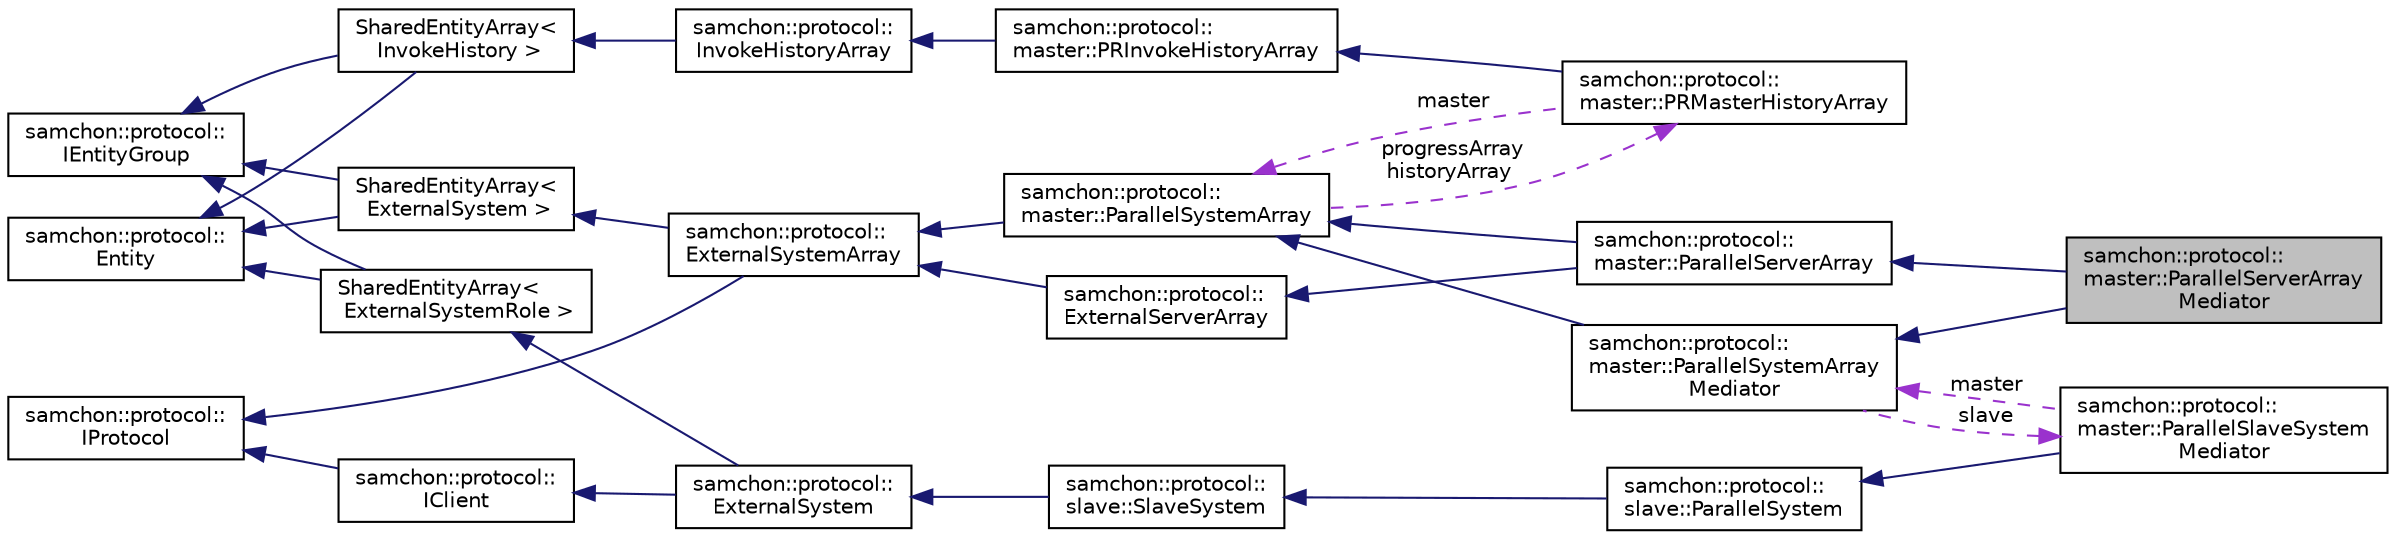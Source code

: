 digraph "samchon::protocol::master::ParallelServerArrayMediator"
{
  edge [fontname="Helvetica",fontsize="10",labelfontname="Helvetica",labelfontsize="10"];
  node [fontname="Helvetica",fontsize="10",shape=record];
  rankdir="LR";
  Node1 [label="samchon::protocol::\lmaster::ParallelServerArray\lMediator",height=0.2,width=0.4,color="black", fillcolor="grey75", style="filled", fontcolor="black"];
  Node2 -> Node1 [dir="back",color="midnightblue",fontsize="10",style="solid",fontname="Helvetica"];
  Node2 [label="samchon::protocol::\lmaster::ParallelSystemArray\lMediator",height=0.2,width=0.4,color="black", fillcolor="white", style="filled",URL="$d3/d18/classsamchon_1_1protocol_1_1master_1_1ParallelSystemArrayMediator.html",tooltip="A mediator of parallel system between master and slaves. "];
  Node3 -> Node2 [dir="back",color="midnightblue",fontsize="10",style="solid",fontname="Helvetica"];
  Node3 [label="samchon::protocol::\lmaster::ParallelSystemArray",height=0.2,width=0.4,color="black", fillcolor="white", style="filled",URL="$d8/d9c/classsamchon_1_1protocol_1_1master_1_1ParallelSystemArray.html",tooltip="An array of parallel system drivers. "];
  Node4 -> Node3 [dir="back",color="midnightblue",fontsize="10",style="solid",fontname="Helvetica"];
  Node4 [label="samchon::protocol::\lExternalSystemArray",height=0.2,width=0.4,color="black", fillcolor="white", style="filled",URL="$d9/dc6/classsamchon_1_1protocol_1_1ExternalSystemArray.html",tooltip="An array of ExternalSystem(s). "];
  Node5 -> Node4 [dir="back",color="midnightblue",fontsize="10",style="solid",fontname="Helvetica"];
  Node5 [label="SharedEntityArray\<\l ExternalSystem \>",height=0.2,width=0.4,color="black", fillcolor="white", style="filled",URL="$d4/deb/classsamchon_1_1protocol_1_1EntityGroup.html",tooltip="An Entity and a container of children Entity objects. "];
  Node6 -> Node5 [dir="back",color="midnightblue",fontsize="10",style="solid",fontname="Helvetica"];
  Node6 [label="samchon::protocol::\lEntity",height=0.2,width=0.4,color="black", fillcolor="white", style="filled",URL="$d0/d3e/classsamchon_1_1protocol_1_1Entity.html",tooltip="An entity, a standard data class. "];
  Node7 -> Node5 [dir="back",color="midnightblue",fontsize="10",style="solid",fontname="Helvetica"];
  Node7 [label="samchon::protocol::\lIEntityGroup",height=0.2,width=0.4,color="black", fillcolor="white", style="filled",URL="$d9/d4c/classsamchon_1_1protocol_1_1IEntityGroup.html",tooltip="An iternface for entity group. "];
  Node8 -> Node4 [dir="back",color="midnightblue",fontsize="10",style="solid",fontname="Helvetica"];
  Node8 [label="samchon::protocol::\lIProtocol",height=0.2,width=0.4,color="black", fillcolor="white", style="filled",URL="$d4/dcf/classsamchon_1_1protocol_1_1IProtocol.html",tooltip="An interface of Invoke message chain. "];
  Node9 -> Node3 [dir="back",color="darkorchid3",fontsize="10",style="dashed",label=" progressArray\nhistoryArray" ,fontname="Helvetica"];
  Node9 [label="samchon::protocol::\lmaster::PRMasterHistoryArray",height=0.2,width=0.4,color="black", fillcolor="white", style="filled",URL="$d6/dd8/classsamchon_1_1protocol_1_1master_1_1PRMasterHistoryArray.html",tooltip="An array of invoke histories of master. "];
  Node10 -> Node9 [dir="back",color="midnightblue",fontsize="10",style="solid",fontname="Helvetica"];
  Node10 [label="samchon::protocol::\lmaster::PRInvokeHistoryArray",height=0.2,width=0.4,color="black", fillcolor="white", style="filled",URL="$df/d50/classsamchon_1_1protocol_1_1master_1_1PRInvokeHistoryArray.html",tooltip="An array of PRInvokeHistory. "];
  Node11 -> Node10 [dir="back",color="midnightblue",fontsize="10",style="solid",fontname="Helvetica"];
  Node11 [label="samchon::protocol::\lInvokeHistoryArray",height=0.2,width=0.4,color="black", fillcolor="white", style="filled",URL="$d1/d7b/classsamchon_1_1protocol_1_1InvokeHistoryArray.html",tooltip="An array of InvokeHistory. "];
  Node12 -> Node11 [dir="back",color="midnightblue",fontsize="10",style="solid",fontname="Helvetica"];
  Node12 [label="SharedEntityArray\<\l InvokeHistory \>",height=0.2,width=0.4,color="black", fillcolor="white", style="filled",URL="$d4/deb/classsamchon_1_1protocol_1_1EntityGroup.html",tooltip="An Entity and a container of children Entity objects. "];
  Node6 -> Node12 [dir="back",color="midnightblue",fontsize="10",style="solid",fontname="Helvetica"];
  Node7 -> Node12 [dir="back",color="midnightblue",fontsize="10",style="solid",fontname="Helvetica"];
  Node3 -> Node9 [dir="back",color="darkorchid3",fontsize="10",style="dashed",label=" master" ,fontname="Helvetica"];
  Node13 -> Node2 [dir="back",color="darkorchid3",fontsize="10",style="dashed",label=" slave" ,fontname="Helvetica"];
  Node13 [label="samchon::protocol::\lmaster::ParallelSlaveSystem\lMediator",height=0.2,width=0.4,color="black", fillcolor="white", style="filled",URL="$df/db1/classsamchon_1_1protocol_1_1master_1_1ParallelSlaveSystemMediator.html",tooltip="A parallel slave system for mediation. "];
  Node14 -> Node13 [dir="back",color="midnightblue",fontsize="10",style="solid",fontname="Helvetica"];
  Node14 [label="samchon::protocol::\lslave::ParallelSystem",height=0.2,width=0.4,color="black", fillcolor="white", style="filled",URL="$db/d10/classsamchon_1_1protocol_1_1slave_1_1ParallelSystem.html",tooltip="A slave parallel system. "];
  Node15 -> Node14 [dir="back",color="midnightblue",fontsize="10",style="solid",fontname="Helvetica"];
  Node15 [label="samchon::protocol::\lslave::SlaveSystem",height=0.2,width=0.4,color="black", fillcolor="white", style="filled",URL="$d1/d4a/classsamchon_1_1protocol_1_1slave_1_1SlaveSystem.html",tooltip="A slave system. "];
  Node16 -> Node15 [dir="back",color="midnightblue",fontsize="10",style="solid",fontname="Helvetica"];
  Node16 [label="samchon::protocol::\lExternalSystem",height=0.2,width=0.4,color="black", fillcolor="white", style="filled",URL="$df/d42/classsamchon_1_1protocol_1_1ExternalSystem.html",tooltip="A network driver for an external system. "];
  Node17 -> Node16 [dir="back",color="midnightblue",fontsize="10",style="solid",fontname="Helvetica"];
  Node17 [label="SharedEntityArray\<\l ExternalSystemRole \>",height=0.2,width=0.4,color="black", fillcolor="white", style="filled",URL="$d4/deb/classsamchon_1_1protocol_1_1EntityGroup.html",tooltip="An Entity and a container of children Entity objects. "];
  Node6 -> Node17 [dir="back",color="midnightblue",fontsize="10",style="solid",fontname="Helvetica"];
  Node7 -> Node17 [dir="back",color="midnightblue",fontsize="10",style="solid",fontname="Helvetica"];
  Node18 -> Node16 [dir="back",color="midnightblue",fontsize="10",style="solid",fontname="Helvetica"];
  Node18 [label="samchon::protocol::\lIClient",height=0.2,width=0.4,color="black", fillcolor="white", style="filled",URL="$d3/dc8/classsamchon_1_1protocol_1_1IClient.html",tooltip="An interface for a client. "];
  Node8 -> Node18 [dir="back",color="midnightblue",fontsize="10",style="solid",fontname="Helvetica"];
  Node2 -> Node13 [dir="back",color="darkorchid3",fontsize="10",style="dashed",label=" master" ,fontname="Helvetica"];
  Node19 -> Node1 [dir="back",color="midnightblue",fontsize="10",style="solid",fontname="Helvetica"];
  Node19 [label="samchon::protocol::\lmaster::ParallelServerArray",height=0.2,width=0.4,color="black", fillcolor="white", style="filled",URL="$d3/d5d/classsamchon_1_1protocol_1_1master_1_1ParallelServerArray.html",tooltip="An array of ParallelServer(s). "];
  Node3 -> Node19 [dir="back",color="midnightblue",fontsize="10",style="solid",fontname="Helvetica"];
  Node20 -> Node19 [dir="back",color="midnightblue",fontsize="10",style="solid",fontname="Helvetica"];
  Node20 [label="samchon::protocol::\lExternalServerArray",height=0.2,width=0.4,color="black", fillcolor="white", style="filled",URL="$d1/de5/classsamchon_1_1protocol_1_1ExternalServerArray.html",tooltip="An array of ExternalServer(s) "];
  Node4 -> Node20 [dir="back",color="midnightblue",fontsize="10",style="solid",fontname="Helvetica"];
}
